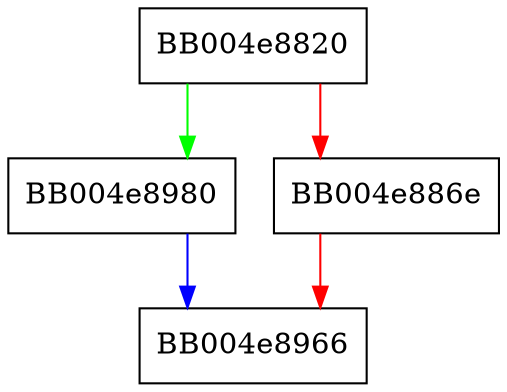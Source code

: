 digraph dtls1_retransmit_message {
  node [shape="box"];
  graph [splines=ortho];
  BB004e8820 -> BB004e8980 [color="green"];
  BB004e8820 -> BB004e886e [color="red"];
  BB004e886e -> BB004e8966 [color="red"];
  BB004e8980 -> BB004e8966 [color="blue"];
}